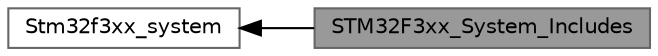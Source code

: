 digraph "STM32F3xx_System_Includes"
{
 // LATEX_PDF_SIZE
  bgcolor="transparent";
  edge [fontname=Helvetica,fontsize=10,labelfontname=Helvetica,labelfontsize=10];
  node [fontname=Helvetica,fontsize=10,shape=box,height=0.2,width=0.4];
  rankdir=LR;
  Node1 [id="Node000001",label="STM32F3xx_System_Includes",height=0.2,width=0.4,color="gray40", fillcolor="grey60", style="filled", fontcolor="black",tooltip="Define to prevent recursive inclusion."];
  Node2 [id="Node000002",label="Stm32f3xx_system",height=0.2,width=0.4,color="grey40", fillcolor="white", style="filled",URL="$group__stm32f3xx__system.html",tooltip=" "];
  Node2->Node1 [shape=plaintext, dir="back", style="solid"];
}
